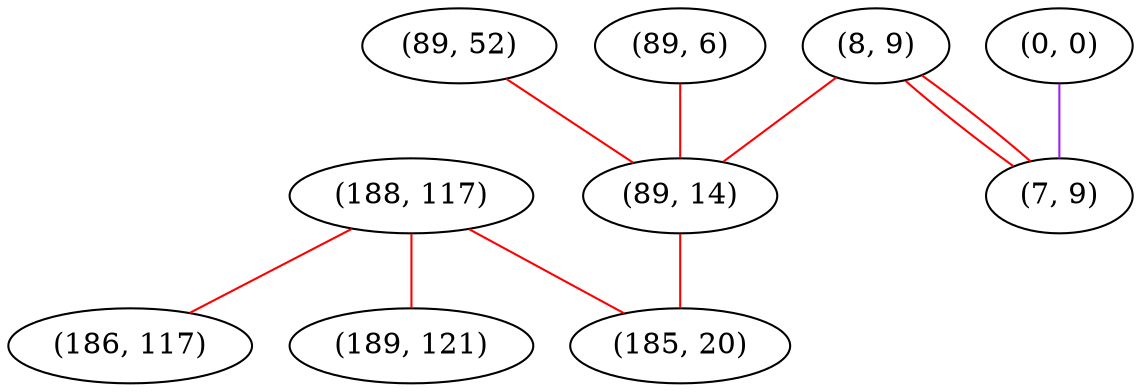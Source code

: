 graph "" {
"(188, 117)";
"(186, 117)";
"(0, 0)";
"(89, 52)";
"(89, 6)";
"(8, 9)";
"(89, 14)";
"(185, 20)";
"(189, 121)";
"(7, 9)";
"(188, 117)" -- "(189, 121)"  [color=red, key=0, weight=1];
"(188, 117)" -- "(186, 117)"  [color=red, key=0, weight=1];
"(188, 117)" -- "(185, 20)"  [color=red, key=0, weight=1];
"(0, 0)" -- "(7, 9)"  [color=purple, key=0, weight=4];
"(89, 52)" -- "(89, 14)"  [color=red, key=0, weight=1];
"(89, 6)" -- "(89, 14)"  [color=red, key=0, weight=1];
"(8, 9)" -- "(89, 14)"  [color=red, key=0, weight=1];
"(8, 9)" -- "(7, 9)"  [color=red, key=0, weight=1];
"(8, 9)" -- "(7, 9)"  [color=red, key=1, weight=1];
"(89, 14)" -- "(185, 20)"  [color=red, key=0, weight=1];
}
